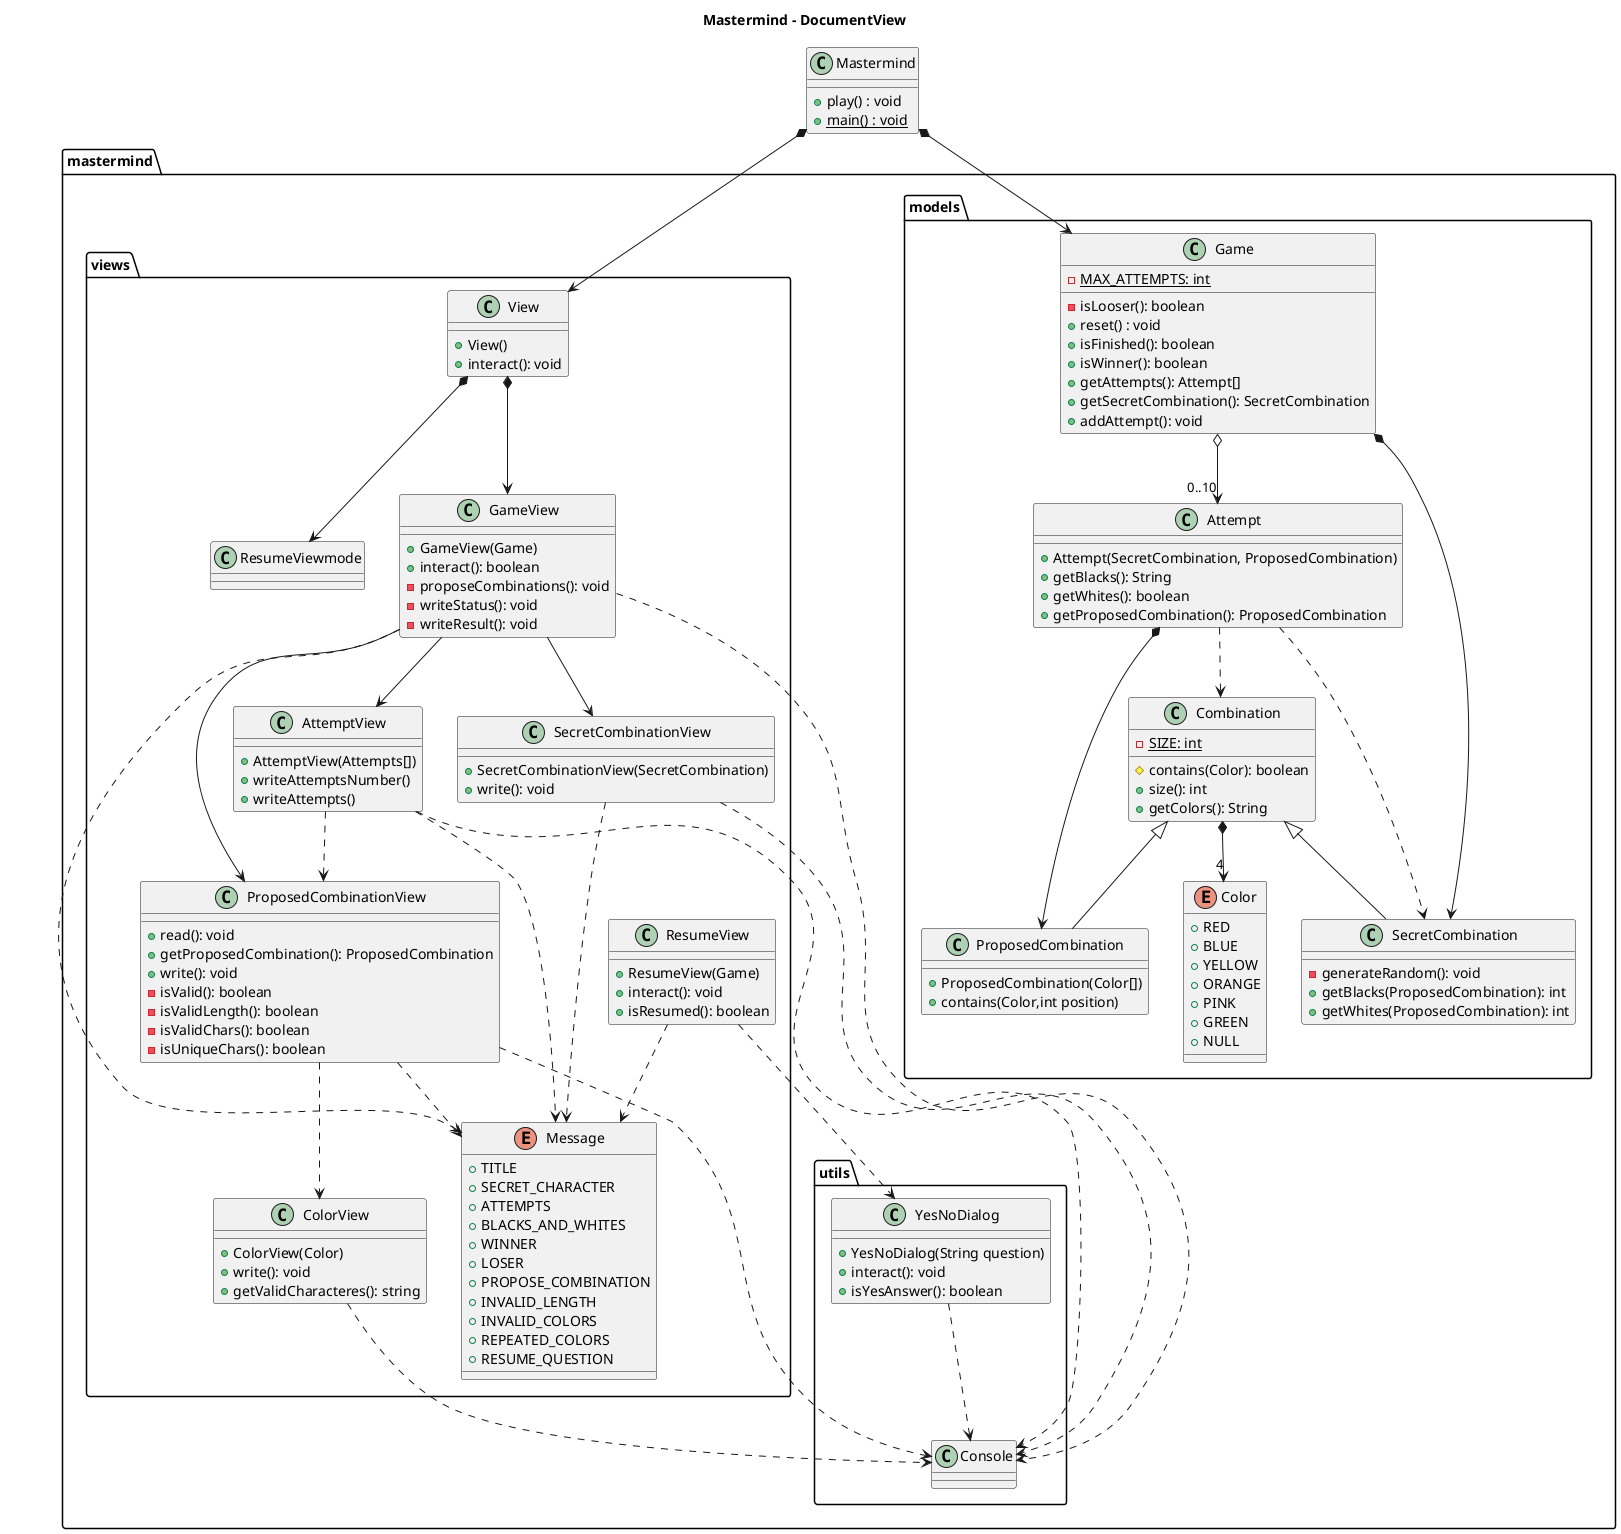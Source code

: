 @startuml

title Mastermind - DocumentView

class Mastermind {
    + play() : void
    + {static} main() : void
}
    
Mastermind *--> mastermind.models.Game
Mastermind *--> mastermind.views.View

namespace mastermind.models{

    Game o-->"0..10" Attempt 
    Game *--> SecretCombination
    
    Attempt *--> ProposedCombination
    Attempt ..> SecretCombination
    Attempt ..> Combination
    
    Combination *-->"4" Color
    Combination <|--  ProposedCombination
    Combination <|--  SecretCombination

    class Game{
        -{static}MAX_ATTEMPTS: int
        -isLooser(): boolean
        +reset() : void
        +isFinished(): boolean
        +isWinner(): boolean
        +getAttempts(): Attempt[]
        +getSecretCombination(): SecretCombination
        +addAttempt(): void 
    }
    
    class Attempt{
        +Attempt(SecretCombination, ProposedCombination)
        +getBlacks(): String
        +getWhites(): boolean
        +getProposedCombination(): ProposedCombination
    }
    
    class Combination{
        -{static}SIZE: int
        # contains(Color): boolean
        +size(): int
        +getColors(): String
    }
    
    class ProposedCombination{
        +ProposedCombination(Color[])
        +contains(Color,int position)
    }
    
    class SecretCombination{
        - generateRandom(): void
        + getBlacks(ProposedCombination): int
        + getWhites(ProposedCombination): int
    }
    
    enum Color{
        +RED 
        +BLUE
        +YELLOW
        +ORANGE
        +PINK
        +GREEN
        +NULL
    }
}

namespace mastermind.views{

    View *--> ResumeViewmode
    View *--> GameView 
    GameView --> SecretCombinationView
    GameView --> ProposedCombinationView
    GameView -->  AttemptView
    GameView ..> mastermind.utils.Console
    GameView ..> Message
    ResumeView ..> mastermind.utils.YesNoDialog
    ResumeView ..> Message
    ProposedCombinationView ..>  mastermind.utils.Console
    ProposedCombinationView ..> Message
    ProposedCombinationView ..> ColorView
    SecretCombinationView ..> Message
    SecretCombinationView ..> mastermind.utils.Console
    AttemptView ..> mastermind.utils.Console
    AttemptView ..> Message
    AttemptView ..> ProposedCombinationView
    ColorView ..> mastermind.utils.Console
    
    enum Message{
        +TITLE
        +SECRET_CHARACTER
        +ATTEMPTS
        +BLACKS_AND_WHITES
        +WINNER
        +LOSER
        +PROPOSE_COMBINATION
        +INVALID_LENGTH
        +INVALID_COLORS
        +REPEATED_COLORS
        +RESUME_QUESTION
    }
    
    class View {
        +View()
        +interact(): void
    }
    
    class GameView{
        +GameView(Game)
        +interact(): boolean
        -proposeCombinations(): void
        -writeStatus(): void
        -writeResult(): void
    }       
    
    class ResumeView{
        +ResumeView(Game)
        +interact(): void
        +isResumed(): boolean
    }
    
   
    class ProposedCombinationView{
        +read(): void
        +getProposedCombination(): ProposedCombination
        +write(): void
        -isValid(): boolean
        -isValidLength(): boolean
        -isValidChars(): boolean
        -isUniqueChars(): boolean
    }
    
    class SecretCombinationView{
        +SecretCombinationView(SecretCombination)
        +write(): void
    }
    
    class AttemptView{
        +AttemptView(Attempts[])
        +writeAttemptsNumber()
        +writeAttempts()
    }
    
    class ColorView{
        +ColorView(Color)
        +write(): void
        +getValidCharacteres(): string
    }
}

namespace mastermind.utils{

    YesNoDialog ..> Console
    
    class YesNoDialog{
        +YesNoDialog(String question)
        +interact(): void
        +isYesAnswer(): boolean
    }
    
    class Console{
    }

@enduml